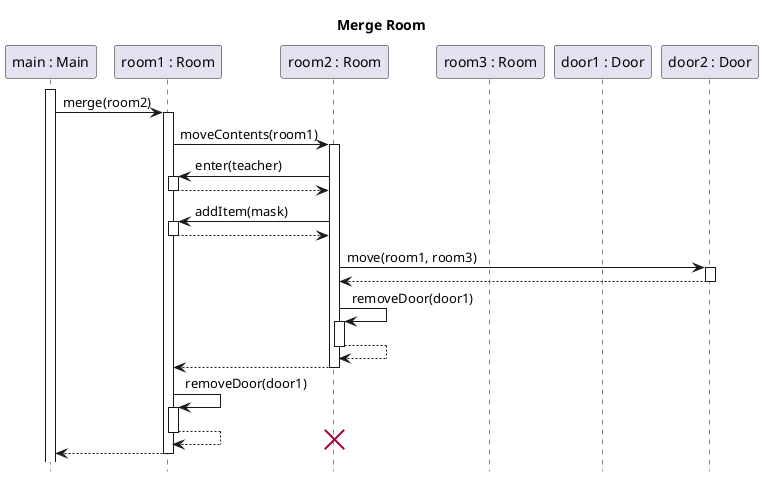 @startuml room-merge
title Merge Room
hide footbox
skinparam SequenceReferenceBackgroundColor white

participant "main : Main" as main
participant "room1 : Room" as r1
participant "room2 : Room" as r2
participant "room3 : Room" as r3
participant "door1 : Door" as door1
participant "door2 : Door" as door2
participant "room3 : Room" as r3
participant "door1 : Door" as door1
participant "door2 : Door" as door2

main++
main-> r1 ++: merge(room2)
    r1 -> r2 ++: moveContents(room1)
        r2 -> r1 ++ : enter(teacher)
        return
    
        r2 -> r1 ++ : addItem(mask)
        return

        r2 -> door2 ++: move(room1, room3)
        return
        r2 -> r2 ++ : removeDoor(door1)
        return
    return
    r1 -> r1 ++: removeDoor(door1)
    return
destroy r2
return
@enduml
